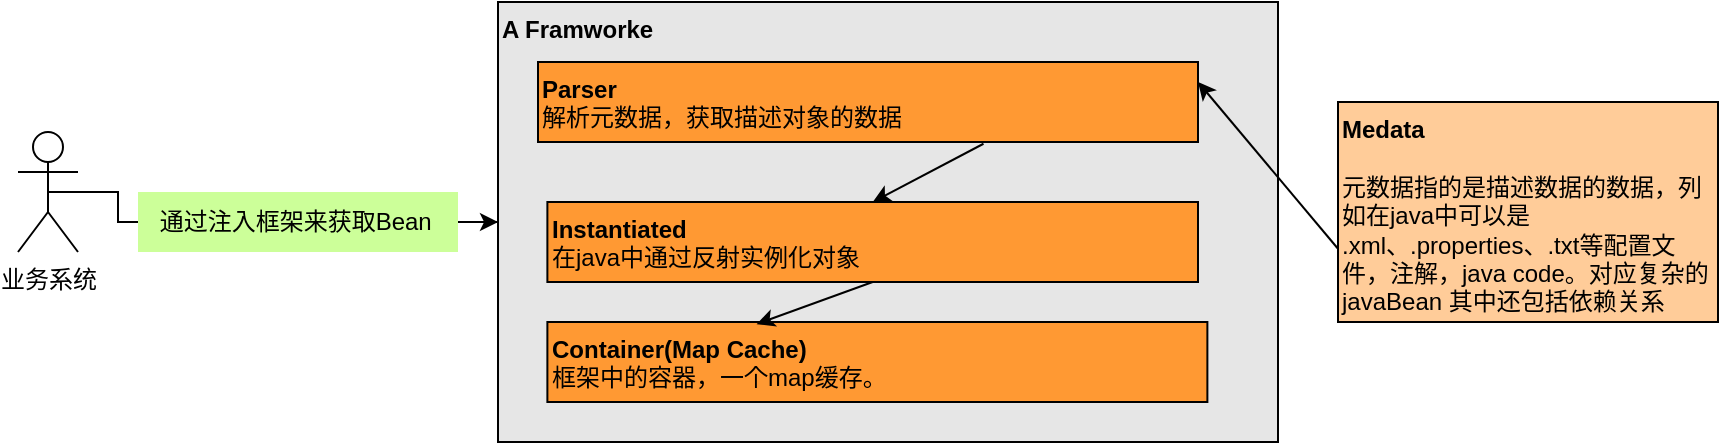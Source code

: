 <mxfile version="20.2.7" type="github">
  <diagram id="TegdglvorsQ1xGJPAm7N" name="Page-1">
    <mxGraphModel dx="942" dy="634" grid="1" gridSize="10" guides="1" tooltips="1" connect="1" arrows="1" fold="1" page="1" pageScale="1" pageWidth="827" pageHeight="1169" math="0" shadow="0">
      <root>
        <mxCell id="0" />
        <mxCell id="1" parent="0" />
        <mxCell id="k0R_6Jwa_f2LtwrwoXMr-1" value="&lt;b&gt;A Framworke&lt;/b&gt;" style="rounded=0;whiteSpace=wrap;html=1;align=left;verticalAlign=top;labelBackgroundColor=none;fillColor=#E6E6E6;" vertex="1" parent="1">
          <mxGeometry x="280" y="185" width="390" height="220" as="geometry" />
        </mxCell>
        <mxCell id="k0R_6Jwa_f2LtwrwoXMr-2" value="&lt;b&gt;Medata&lt;/b&gt;&lt;br&gt;&lt;br&gt;元数据指的是描述数据的数据，列如在java中可以是 .xml、.properties、.txt等配置文件，注解，java code。对应复杂的javaBean 其中还包括依赖关系" style="rounded=0;whiteSpace=wrap;html=1;verticalAlign=top;align=left;labelBackgroundColor=none;fillColor=#FFCC99;" vertex="1" parent="1">
          <mxGeometry x="700" y="235" width="190" height="110" as="geometry" />
        </mxCell>
        <mxCell id="k0R_6Jwa_f2LtwrwoXMr-4" value="&lt;b&gt;Parser&lt;/b&gt;&lt;br&gt;解析元数据，获取描述对象的数据" style="rounded=0;whiteSpace=wrap;html=1;verticalAlign=top;align=left;fillColor=#FF9933;" vertex="1" parent="1">
          <mxGeometry x="300" y="215" width="330" height="40" as="geometry" />
        </mxCell>
        <mxCell id="k0R_6Jwa_f2LtwrwoXMr-21" style="edgeStyle=orthogonalEdgeStyle;rounded=0;orthogonalLoop=1;jettySize=auto;html=1;exitX=0.5;exitY=0.5;exitDx=0;exitDy=0;exitPerimeter=0;entryX=0;entryY=0.5;entryDx=0;entryDy=0;fontSize=12;fontColor=#000000;startArrow=none;" edge="1" parent="1" source="k0R_6Jwa_f2LtwrwoXMr-22" target="k0R_6Jwa_f2LtwrwoXMr-1">
          <mxGeometry relative="1" as="geometry" />
        </mxCell>
        <mxCell id="k0R_6Jwa_f2LtwrwoXMr-6" value="业务系统" style="shape=umlActor;html=1;verticalLabelPosition=bottom;verticalAlign=top;align=center;" vertex="1" parent="1">
          <mxGeometry x="40" y="250" width="30" height="60" as="geometry" />
        </mxCell>
        <mxCell id="k0R_6Jwa_f2LtwrwoXMr-8" value="" style="endArrow=classic;html=1;rounded=0;exitX=0;exitY=0.667;exitDx=0;exitDy=0;exitPerimeter=0;entryX=1;entryY=0.25;entryDx=0;entryDy=0;" edge="1" parent="1" source="k0R_6Jwa_f2LtwrwoXMr-2" target="k0R_6Jwa_f2LtwrwoXMr-4">
          <mxGeometry width="50" height="50" relative="1" as="geometry">
            <mxPoint x="670" y="315" as="sourcePoint" />
            <mxPoint x="720" y="265" as="targetPoint" />
          </mxGeometry>
        </mxCell>
        <mxCell id="k0R_6Jwa_f2LtwrwoXMr-10" value="&lt;b&gt;Container(Map Cache)&lt;/b&gt;&lt;br&gt;框架中的容器，一个map缓存。" style="rounded=0;whiteSpace=wrap;html=1;align=left;verticalAlign=top;labelBackgroundColor=none;fillColor=#FF9933;" vertex="1" parent="1">
          <mxGeometry x="304.69" y="345" width="330" height="40" as="geometry" />
        </mxCell>
        <mxCell id="k0R_6Jwa_f2LtwrwoXMr-11" value="" style="endArrow=classic;html=1;rounded=0;entryX=0.5;entryY=0;entryDx=0;entryDy=0;exitX=0.675;exitY=1.022;exitDx=0;exitDy=0;exitPerimeter=0;" edge="1" parent="1" source="k0R_6Jwa_f2LtwrwoXMr-4" target="k0R_6Jwa_f2LtwrwoXMr-19">
          <mxGeometry width="50" height="50" relative="1" as="geometry">
            <mxPoint x="480" y="245" as="sourcePoint" />
            <mxPoint x="459.995" y="312.5" as="targetPoint" />
          </mxGeometry>
        </mxCell>
        <mxCell id="k0R_6Jwa_f2LtwrwoXMr-19" value="&lt;span style=&quot;font-family: Arial, sans-serif; font-size: 12px; text-align: justify;&quot;&gt;&lt;b style=&quot;font-size: 12px;&quot;&gt;Instantiated&lt;/b&gt;&lt;br style=&quot;font-size: 12px;&quot;&gt;在java中通过反射实例化对象&lt;br style=&quot;font-size: 12px;&quot;&gt;&lt;/span&gt;" style="rounded=0;whiteSpace=wrap;html=1;labelBackgroundColor=none;fontSize=12;fontColor=#000000;strokeColor=#000000;fillColor=#FF9933;align=left;verticalAlign=top;" vertex="1" parent="1">
          <mxGeometry x="304.69" y="285" width="325.31" height="40" as="geometry" />
        </mxCell>
        <mxCell id="k0R_6Jwa_f2LtwrwoXMr-20" value="" style="endArrow=classic;html=1;rounded=0;fontSize=12;fontColor=#000000;exitX=0.5;exitY=1;exitDx=0;exitDy=0;entryX=0.317;entryY=0.027;entryDx=0;entryDy=0;entryPerimeter=0;" edge="1" parent="1" source="k0R_6Jwa_f2LtwrwoXMr-19" target="k0R_6Jwa_f2LtwrwoXMr-10">
          <mxGeometry width="50" height="50" relative="1" as="geometry">
            <mxPoint x="400" y="445" as="sourcePoint" />
            <mxPoint x="450" y="395" as="targetPoint" />
          </mxGeometry>
        </mxCell>
        <mxCell id="k0R_6Jwa_f2LtwrwoXMr-22" value="通过注入框架来获取Bean&amp;nbsp;" style="text;html=1;align=center;verticalAlign=middle;resizable=0;points=[];autosize=1;strokeColor=none;fillColor=#CCFF99;fontSize=12;fontColor=#000000;" vertex="1" parent="1">
          <mxGeometry x="100" y="280" width="160" height="30" as="geometry" />
        </mxCell>
        <mxCell id="k0R_6Jwa_f2LtwrwoXMr-23" value="" style="edgeStyle=orthogonalEdgeStyle;rounded=0;orthogonalLoop=1;jettySize=auto;html=1;exitX=0.5;exitY=0.5;exitDx=0;exitDy=0;exitPerimeter=0;entryX=0;entryY=0.5;entryDx=0;entryDy=0;fontSize=12;fontColor=#000000;endArrow=none;" edge="1" parent="1" source="k0R_6Jwa_f2LtwrwoXMr-6" target="k0R_6Jwa_f2LtwrwoXMr-22">
          <mxGeometry relative="1" as="geometry">
            <mxPoint x="45" y="270" as="sourcePoint" />
            <mxPoint x="240" y="300" as="targetPoint" />
          </mxGeometry>
        </mxCell>
      </root>
    </mxGraphModel>
  </diagram>
</mxfile>
